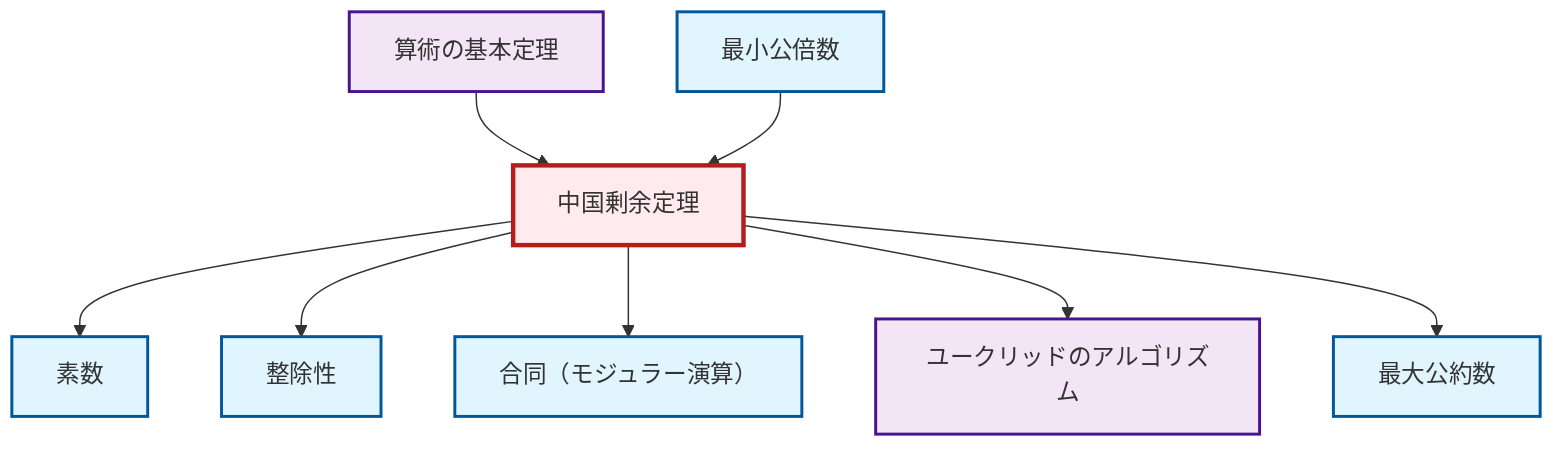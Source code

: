 graph TD
    classDef definition fill:#e1f5fe,stroke:#01579b,stroke-width:2px
    classDef theorem fill:#f3e5f5,stroke:#4a148c,stroke-width:2px
    classDef axiom fill:#fff3e0,stroke:#e65100,stroke-width:2px
    classDef example fill:#e8f5e9,stroke:#1b5e20,stroke-width:2px
    classDef current fill:#ffebee,stroke:#b71c1c,stroke-width:3px
    def-congruence["合同（モジュラー演算）"]:::definition
    thm-fundamental-arithmetic["算術の基本定理"]:::theorem
    thm-chinese-remainder["中国剰余定理"]:::theorem
    def-prime["素数"]:::definition
    def-gcd["最大公約数"]:::definition
    def-lcm["最小公倍数"]:::definition
    def-divisibility["整除性"]:::definition
    thm-euclidean-algorithm["ユークリッドのアルゴリズム"]:::theorem
    thm-chinese-remainder --> def-prime
    thm-chinese-remainder --> def-divisibility
    thm-chinese-remainder --> def-congruence
    thm-chinese-remainder --> thm-euclidean-algorithm
    thm-chinese-remainder --> def-gcd
    thm-fundamental-arithmetic --> thm-chinese-remainder
    def-lcm --> thm-chinese-remainder
    class thm-chinese-remainder current
